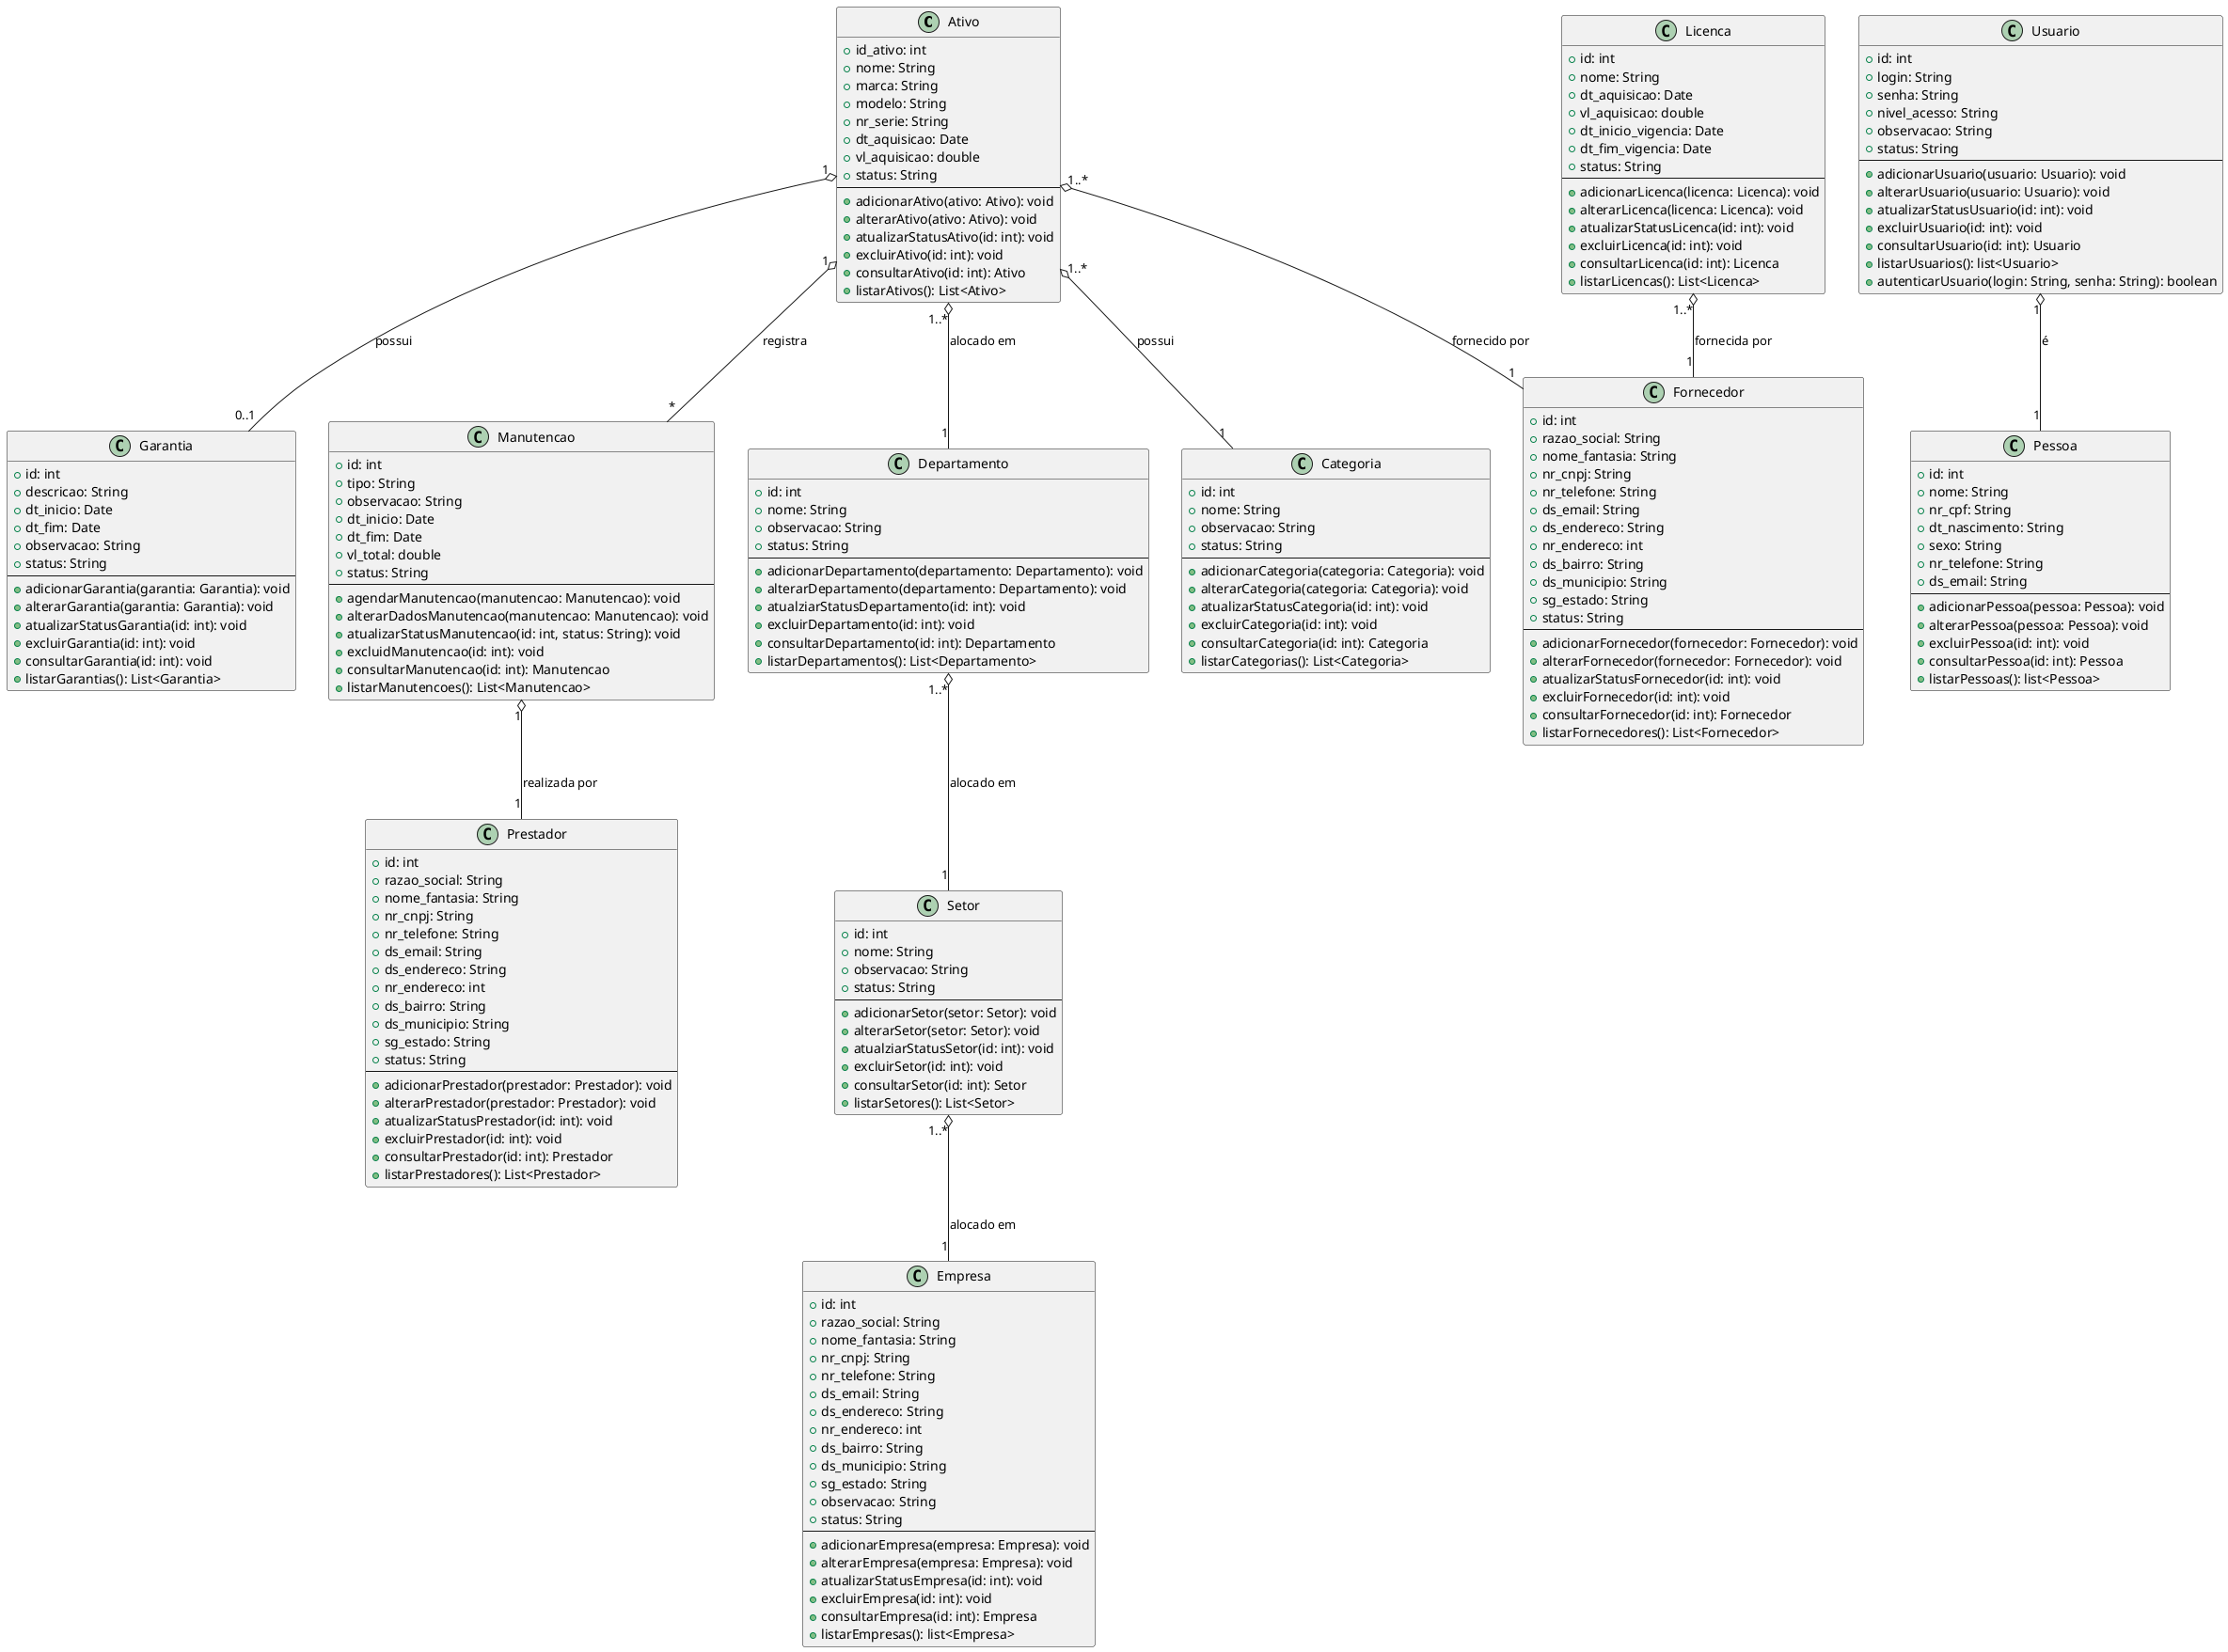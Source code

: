 @startuml diagrama_classe

class Ativo {
  + id_ativo: int
  + nome: String
  + marca: String
  + modelo: String
  + nr_serie: String
  + dt_aquisicao: Date
  + vl_aquisicao: double
  + status: String
  --
  + adicionarAtivo(ativo: Ativo): void
  + alterarAtivo(ativo: Ativo): void
  + atualizarStatusAtivo(id: int): void
  + excluirAtivo(id: int): void
  + consultarAtivo(id: int): Ativo
  + listarAtivos(): List<Ativo>
}

class Licenca {
  + id: int
  + nome: String
  + dt_aquisicao: Date
  + vl_aquisicao: double
  + dt_inicio_vigencia: Date
  + dt_fim_vigencia: Date
  + status: String
  --
  + adicionarLicenca(licenca: Licenca): void
  + alterarLicenca(licenca: Licenca): void
  + atualizarStatusLicenca(id: int): void
  + excluirLicenca(id: int): void
  + consultarLicenca(id: int): Licenca
  + listarLicencas(): List<Licenca>
}


class Categoria {
  + id: int
  + nome: String
  + observacao: String
  + status: String
  --
  + adicionarCategoria(categoria: Categoria): void
  + alterarCategoria(categoria: Categoria): void
  + atualizarStatusCategoria(id: int): void
  + excluirCategoria(id: int): void
  + consultarCategoria(id: int): Categoria
  + listarCategorias(): List<Categoria>
}

class Garantia {
  + id: int
  + descricao: String
  + dt_inicio: Date
  + dt_fim: Date
  + observacao: String
  + status: String
  --
  + adicionarGarantia(garantia: Garantia): void
  + alterarGarantia(garantia: Garantia): void
  + atualizarStatusGarantia(id: int): void
  + excluirGarantia(id: int): void
  + consultarGarantia(id: int): void
  + listarGarantias(): List<Garantia>
}

class Fornecedor {
  + id: int
  + razao_social: String
  + nome_fantasia: String
  + nr_cnpj: String
  + nr_telefone: String
  + ds_email: String
  + ds_endereco: String
  + nr_endereco: int
  + ds_bairro: String
  + ds_municipio: String
  + sg_estado: String
  + status: String
  --
  + adicionarFornecedor(fornecedor: Fornecedor): void
  + alterarFornecedor(fornecedor: Fornecedor): void
  + atualizarStatusFornecedor(id: int): void
  + excluirFornecedor(id: int): void
  + consultarFornecedor(id: int): Fornecedor
  + listarFornecedores(): List<Fornecedor>
}

class Prestador {
  + id: int
  + razao_social: String
  + nome_fantasia: String
  + nr_cnpj: String
  + nr_telefone: String
  + ds_email: String
  + ds_endereco: String
  + nr_endereco: int
  + ds_bairro: String
  + ds_municipio: String
  + sg_estado: String
  + status: String
  --
  + adicionarPrestador(prestador: Prestador): void
  + alterarPrestador(prestador: Prestador): void
  + atualizarStatusPrestador(id: int): void
  + excluirPrestador(id: int): void
  + consultarPrestador(id: int): Prestador
  + listarPrestadores(): List<Prestador>
}

class Manutencao {
  + id: int
  + tipo: String
  + observacao: String
  + dt_inicio: Date
  + dt_fim: Date
  + vl_total: double
  + status: String
  --
  + agendarManutencao(manutencao: Manutencao): void
  + alterarDadosManutencao(manutencao: Manutencao): void
  + atualizarStatusManutencao(id: int, status: String): void
  + excluidManutencao(id: int): void
  + consultarManutencao(id: int): Manutencao
  + listarManutencoes(): List<Manutencao>
}

class Departamento {
  + id: int
  + nome: String
  + observacao: String
  + status: String
  --
  + adicionarDepartamento(departamento: Departamento): void
  + alterarDepartamento(departamento: Departamento): void
  + atualziarStatusDepartamento(id: int): void
  + excluirDepartamento(id: int): void
  + consultarDepartamento(id: int): Departamento
  + listarDepartamentos(): List<Departamento>
}

class Setor {
  + id: int
  + nome: String
  + observacao: String
  + status: String
  --
  + adicionarSetor(setor: Setor): void
  + alterarSetor(setor: Setor): void
  + atualziarStatusSetor(id: int): void
  + excluirSetor(id: int): void
  + consultarSetor(id: int): Setor
  + listarSetores(): List<Setor>
}

class Empresa {
  + id: int
  + razao_social: String
  + nome_fantasia: String
  + nr_cnpj: String
  + nr_telefone: String
  + ds_email: String
  + ds_endereco: String
  + nr_endereco: int
  + ds_bairro: String
  + ds_municipio: String
  + sg_estado: String
  + observacao: String
  + status: String
  --
  + adicionarEmpresa(empresa: Empresa): void
  + alterarEmpresa(empresa: Empresa): void
  + atualizarStatusEmpresa(id: int): void
  + excluirEmpresa(id: int): void
  + consultarEmpresa(id: int): Empresa
  + listarEmpresas(): list<Empresa>
}

class Usuario {
  + id: int
  + login: String
  + senha: String
  + nivel_acesso: String
  + observacao: String
  + status: String
  --
  + adicionarUsuario(usuario: Usuario): void
  + alterarUsuario(usuario: Usuario): void
  + atualizarStatusUsuario(id: int): void
  + excluirUsuario(id: int): void
  + consultarUsuario(id: int): Usuario
  + listarUsuarios(): list<Usuario>
  + autenticarUsuario(login: String, senha: String): boolean
}

class Pessoa {
  + id: int
  + nome: String
  + nr_cpf: String
  + dt_nascimento: String
  + sexo: String
  + nr_telefone: String
  + ds_email: String
  --
  + adicionarPessoa(pessoa: Pessoa): void
  + alterarPessoa(pessoa: Pessoa): void
  + excluirPessoa(id: int): void
  + consultarPessoa(id: int): Pessoa
  + listarPessoas(): list<Pessoa>
}

Ativo "1..*" o-- "1" Categoria : possui
Ativo "1..*" o-- "1" Fornecedor : fornecido por
Ativo "1" o-- "0..1" Garantia : possui
Ativo "1" o-- "*" Manutencao : registra
Ativo "1..*" o-- "1" Departamento : alocado em
Departamento "1..*" o-- "1" Setor : alocado em
Setor "1..*" o-- "1" Empresa : alocado em
Manutencao "1" o-- "1" Prestador : realizada por
Licenca "1..*" o-- "1" Fornecedor : fornecida por
Usuario "1" o-- "1" Pessoa : é

@enduml